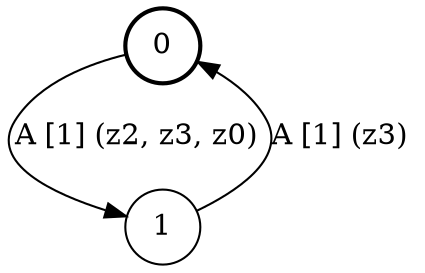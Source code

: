 # generated file, don't try to modify
# command: dot -Tpng <filename> > tree.png
digraph Automaton {
    node [shape = circle];
    0 [style = "bold"];
    0 -> 1 [label = "A [1] (z2, z3, z0) "];
    1 -> 0 [label = "A [1] (z3) "];
}
